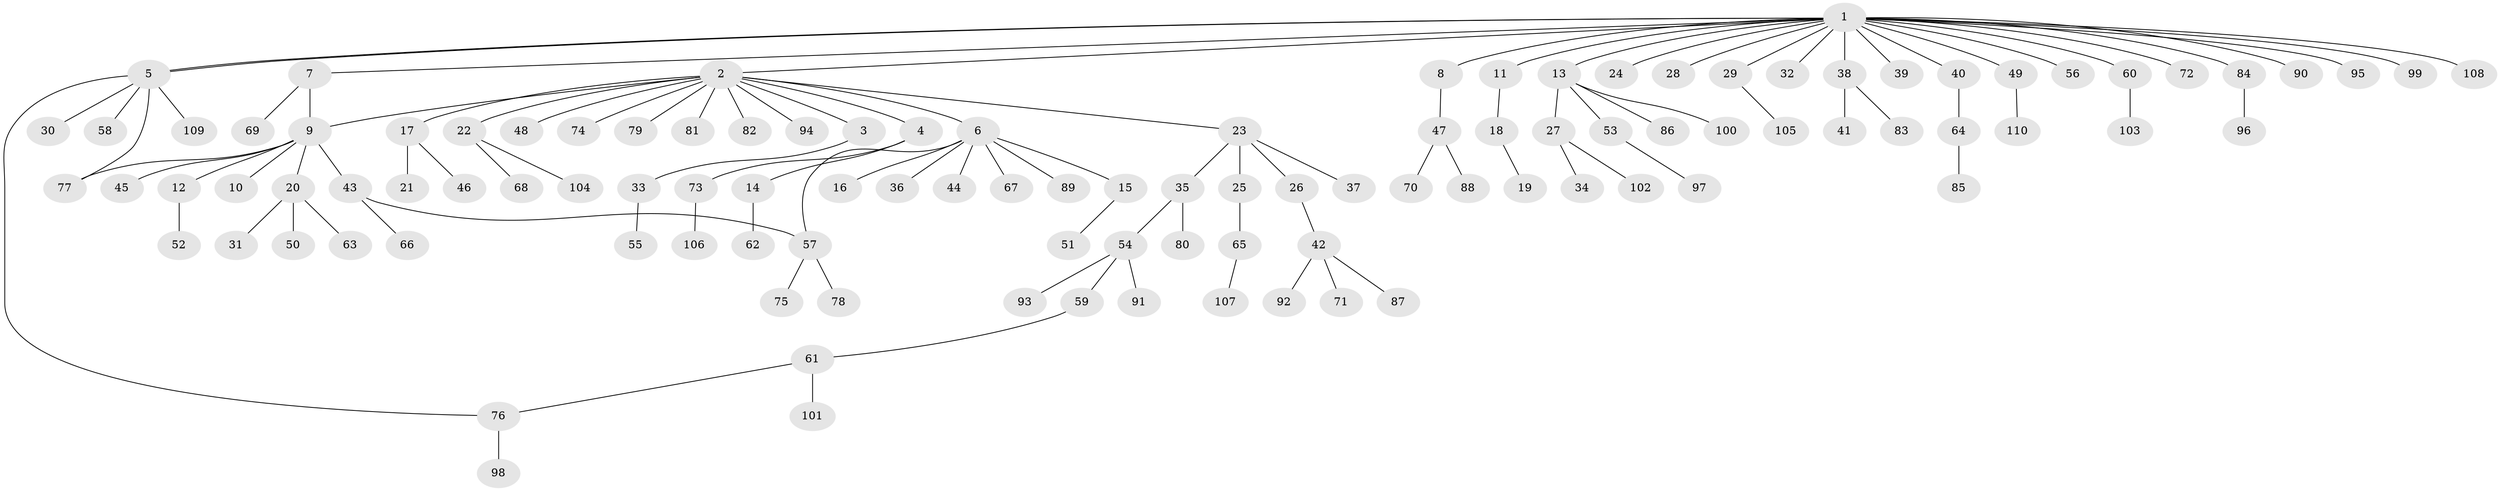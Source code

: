 // Generated by graph-tools (version 1.1) at 2025/01/03/09/25 03:01:45]
// undirected, 110 vertices, 114 edges
graph export_dot {
graph [start="1"]
  node [color=gray90,style=filled];
  1;
  2;
  3;
  4;
  5;
  6;
  7;
  8;
  9;
  10;
  11;
  12;
  13;
  14;
  15;
  16;
  17;
  18;
  19;
  20;
  21;
  22;
  23;
  24;
  25;
  26;
  27;
  28;
  29;
  30;
  31;
  32;
  33;
  34;
  35;
  36;
  37;
  38;
  39;
  40;
  41;
  42;
  43;
  44;
  45;
  46;
  47;
  48;
  49;
  50;
  51;
  52;
  53;
  54;
  55;
  56;
  57;
  58;
  59;
  60;
  61;
  62;
  63;
  64;
  65;
  66;
  67;
  68;
  69;
  70;
  71;
  72;
  73;
  74;
  75;
  76;
  77;
  78;
  79;
  80;
  81;
  82;
  83;
  84;
  85;
  86;
  87;
  88;
  89;
  90;
  91;
  92;
  93;
  94;
  95;
  96;
  97;
  98;
  99;
  100;
  101;
  102;
  103;
  104;
  105;
  106;
  107;
  108;
  109;
  110;
  1 -- 2;
  1 -- 5;
  1 -- 5;
  1 -- 7;
  1 -- 8;
  1 -- 11;
  1 -- 13;
  1 -- 24;
  1 -- 28;
  1 -- 29;
  1 -- 32;
  1 -- 38;
  1 -- 39;
  1 -- 40;
  1 -- 49;
  1 -- 56;
  1 -- 60;
  1 -- 72;
  1 -- 84;
  1 -- 90;
  1 -- 95;
  1 -- 99;
  1 -- 108;
  2 -- 3;
  2 -- 4;
  2 -- 6;
  2 -- 9;
  2 -- 17;
  2 -- 22;
  2 -- 23;
  2 -- 48;
  2 -- 74;
  2 -- 79;
  2 -- 81;
  2 -- 82;
  2 -- 94;
  3 -- 33;
  4 -- 14;
  4 -- 73;
  5 -- 30;
  5 -- 58;
  5 -- 76;
  5 -- 77;
  5 -- 109;
  6 -- 15;
  6 -- 16;
  6 -- 36;
  6 -- 44;
  6 -- 57;
  6 -- 67;
  6 -- 89;
  7 -- 9;
  7 -- 69;
  8 -- 47;
  9 -- 10;
  9 -- 12;
  9 -- 20;
  9 -- 43;
  9 -- 45;
  9 -- 77;
  11 -- 18;
  12 -- 52;
  13 -- 27;
  13 -- 53;
  13 -- 86;
  13 -- 100;
  14 -- 62;
  15 -- 51;
  17 -- 21;
  17 -- 46;
  18 -- 19;
  20 -- 31;
  20 -- 50;
  20 -- 63;
  22 -- 68;
  22 -- 104;
  23 -- 25;
  23 -- 26;
  23 -- 35;
  23 -- 37;
  25 -- 65;
  26 -- 42;
  27 -- 34;
  27 -- 102;
  29 -- 105;
  33 -- 55;
  35 -- 54;
  35 -- 80;
  38 -- 41;
  38 -- 83;
  40 -- 64;
  42 -- 71;
  42 -- 87;
  42 -- 92;
  43 -- 57;
  43 -- 66;
  47 -- 70;
  47 -- 88;
  49 -- 110;
  53 -- 97;
  54 -- 59;
  54 -- 91;
  54 -- 93;
  57 -- 75;
  57 -- 78;
  59 -- 61;
  60 -- 103;
  61 -- 76;
  61 -- 101;
  64 -- 85;
  65 -- 107;
  73 -- 106;
  76 -- 98;
  84 -- 96;
}
